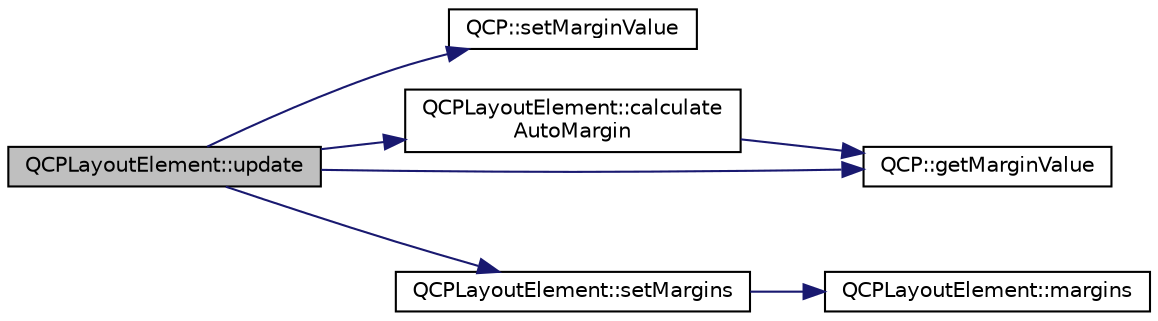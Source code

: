digraph "QCPLayoutElement::update"
{
  edge [fontname="Helvetica",fontsize="10",labelfontname="Helvetica",labelfontsize="10"];
  node [fontname="Helvetica",fontsize="10",shape=record];
  rankdir="LR";
  Node216 [label="QCPLayoutElement::update",height=0.2,width=0.4,color="black", fillcolor="grey75", style="filled", fontcolor="black"];
  Node216 -> Node217 [color="midnightblue",fontsize="10",style="solid",fontname="Helvetica"];
  Node217 [label="QCP::setMarginValue",height=0.2,width=0.4,color="black", fillcolor="white", style="filled",URL="$d9/d5c/namespace_q_c_p.html#afbf6e3084c108f2bb4372107945ee82f"];
  Node216 -> Node218 [color="midnightblue",fontsize="10",style="solid",fontname="Helvetica"];
  Node218 [label="QCPLayoutElement::calculate\lAutoMargin",height=0.2,width=0.4,color="black", fillcolor="white", style="filled",URL="$d5/db3/class_q_c_p_layout_element.html#a005c9f0fe84bc1591a2cf2c46fd477b4"];
  Node218 -> Node219 [color="midnightblue",fontsize="10",style="solid",fontname="Helvetica"];
  Node219 [label="QCP::getMarginValue",height=0.2,width=0.4,color="black", fillcolor="white", style="filled",URL="$d9/d5c/namespace_q_c_p.html#a23a2679d3495c444acc26acc61e35b5b"];
  Node216 -> Node219 [color="midnightblue",fontsize="10",style="solid",fontname="Helvetica"];
  Node216 -> Node220 [color="midnightblue",fontsize="10",style="solid",fontname="Helvetica"];
  Node220 [label="QCPLayoutElement::setMargins",height=0.2,width=0.4,color="black", fillcolor="white", style="filled",URL="$d5/db3/class_q_c_p_layout_element.html#a8f450b1f3f992ad576fce2c63d8b79cf"];
  Node220 -> Node221 [color="midnightblue",fontsize="10",style="solid",fontname="Helvetica"];
  Node221 [label="QCPLayoutElement::margins",height=0.2,width=0.4,color="black", fillcolor="white", style="filled",URL="$d5/db3/class_q_c_p_layout_element.html#af4ac9450aa2d60863bf3a8ea0c940c9d"];
}
